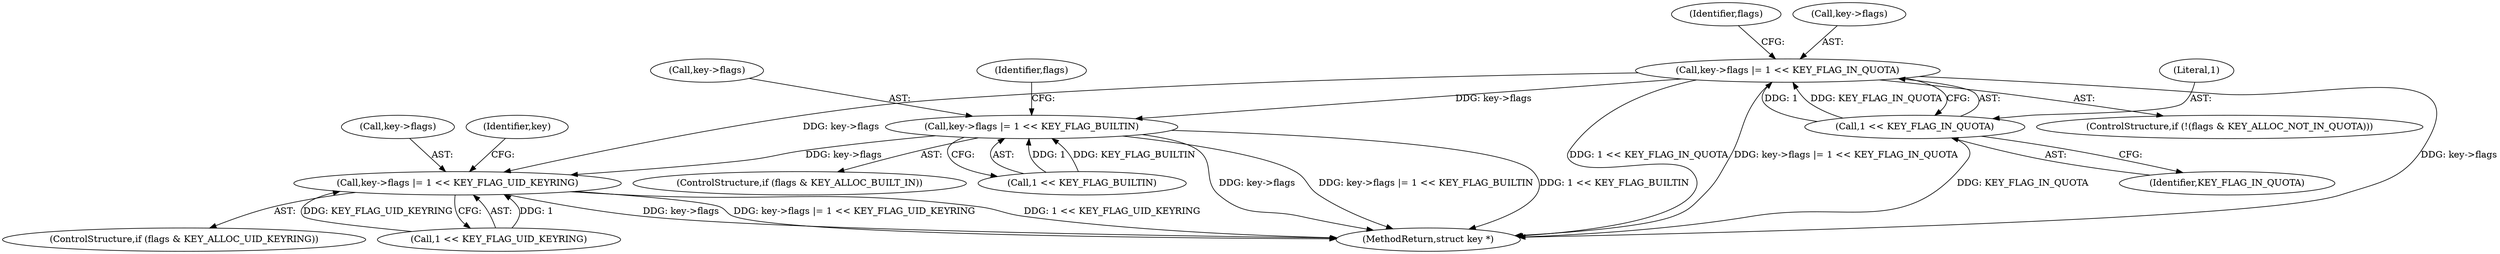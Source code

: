 digraph "0_linux_237bbd29f7a049d310d907f4b2716a7feef9abf3@pointer" {
"1000357" [label="(Call,key->flags |= 1 << KEY_FLAG_IN_QUOTA)"];
"1000361" [label="(Call,1 << KEY_FLAG_IN_QUOTA)"];
"1000368" [label="(Call,key->flags |= 1 << KEY_FLAG_BUILTIN)"];
"1000379" [label="(Call,key->flags |= 1 << KEY_FLAG_UID_KEYRING)"];
"1000364" [label="(ControlStructure,if (flags & KEY_ALLOC_BUILT_IN))"];
"1000375" [label="(ControlStructure,if (flags & KEY_ALLOC_UID_KEYRING))"];
"1000379" [label="(Call,key->flags |= 1 << KEY_FLAG_UID_KEYRING)"];
"1000363" [label="(Identifier,KEY_FLAG_IN_QUOTA)"];
"1000362" [label="(Literal,1)"];
"1000505" [label="(MethodReturn,struct key *)"];
"1000366" [label="(Identifier,flags)"];
"1000357" [label="(Call,key->flags |= 1 << KEY_FLAG_IN_QUOTA)"];
"1000352" [label="(ControlStructure,if (!(flags & KEY_ALLOC_NOT_IN_QUOTA)))"];
"1000372" [label="(Call,1 << KEY_FLAG_BUILTIN)"];
"1000380" [label="(Call,key->flags)"];
"1000377" [label="(Identifier,flags)"];
"1000361" [label="(Call,1 << KEY_FLAG_IN_QUOTA)"];
"1000358" [label="(Call,key->flags)"];
"1000369" [label="(Call,key->flags)"];
"1000383" [label="(Call,1 << KEY_FLAG_UID_KEYRING)"];
"1000368" [label="(Call,key->flags |= 1 << KEY_FLAG_BUILTIN)"];
"1000388" [label="(Identifier,key)"];
"1000357" -> "1000352"  [label="AST: "];
"1000357" -> "1000361"  [label="CFG: "];
"1000358" -> "1000357"  [label="AST: "];
"1000361" -> "1000357"  [label="AST: "];
"1000366" -> "1000357"  [label="CFG: "];
"1000357" -> "1000505"  [label="DDG: 1 << KEY_FLAG_IN_QUOTA"];
"1000357" -> "1000505"  [label="DDG: key->flags |= 1 << KEY_FLAG_IN_QUOTA"];
"1000357" -> "1000505"  [label="DDG: key->flags"];
"1000361" -> "1000357"  [label="DDG: 1"];
"1000361" -> "1000357"  [label="DDG: KEY_FLAG_IN_QUOTA"];
"1000357" -> "1000368"  [label="DDG: key->flags"];
"1000357" -> "1000379"  [label="DDG: key->flags"];
"1000361" -> "1000363"  [label="CFG: "];
"1000362" -> "1000361"  [label="AST: "];
"1000363" -> "1000361"  [label="AST: "];
"1000361" -> "1000505"  [label="DDG: KEY_FLAG_IN_QUOTA"];
"1000368" -> "1000364"  [label="AST: "];
"1000368" -> "1000372"  [label="CFG: "];
"1000369" -> "1000368"  [label="AST: "];
"1000372" -> "1000368"  [label="AST: "];
"1000377" -> "1000368"  [label="CFG: "];
"1000368" -> "1000505"  [label="DDG: key->flags"];
"1000368" -> "1000505"  [label="DDG: key->flags |= 1 << KEY_FLAG_BUILTIN"];
"1000368" -> "1000505"  [label="DDG: 1 << KEY_FLAG_BUILTIN"];
"1000372" -> "1000368"  [label="DDG: 1"];
"1000372" -> "1000368"  [label="DDG: KEY_FLAG_BUILTIN"];
"1000368" -> "1000379"  [label="DDG: key->flags"];
"1000379" -> "1000375"  [label="AST: "];
"1000379" -> "1000383"  [label="CFG: "];
"1000380" -> "1000379"  [label="AST: "];
"1000383" -> "1000379"  [label="AST: "];
"1000388" -> "1000379"  [label="CFG: "];
"1000379" -> "1000505"  [label="DDG: 1 << KEY_FLAG_UID_KEYRING"];
"1000379" -> "1000505"  [label="DDG: key->flags"];
"1000379" -> "1000505"  [label="DDG: key->flags |= 1 << KEY_FLAG_UID_KEYRING"];
"1000383" -> "1000379"  [label="DDG: 1"];
"1000383" -> "1000379"  [label="DDG: KEY_FLAG_UID_KEYRING"];
}
